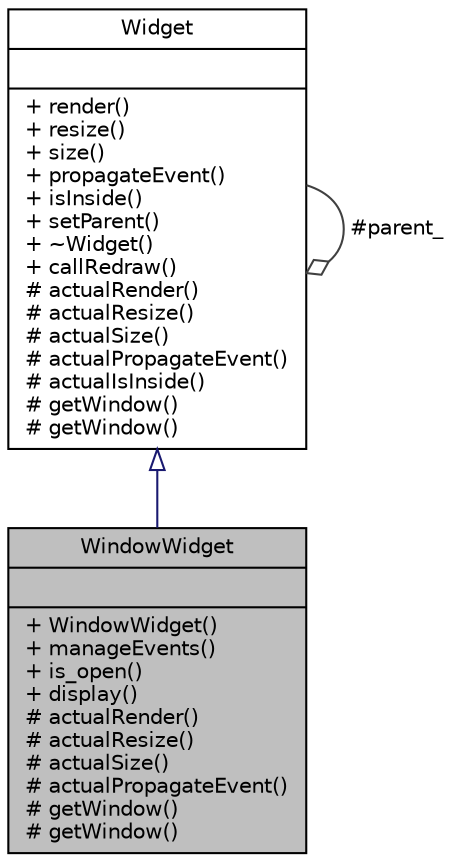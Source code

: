 digraph "WindowWidget"
{
 // INTERACTIVE_SVG=YES
  edge [fontname="Helvetica",fontsize="10",labelfontname="Helvetica",labelfontsize="10"];
  node [fontname="Helvetica",fontsize="10",shape=record];
  Node2 [label="{WindowWidget\n||+ WindowWidget()\l+ manageEvents()\l+ is_open()\l+ display()\l# actualRender()\l# actualResize()\l# actualSize()\l# actualPropagateEvent()\l# getWindow()\l# getWindow()\l}",height=0.2,width=0.4,color="black", fillcolor="grey75", style="filled", fontcolor="black"];
  Node3 -> Node2 [dir="back",color="midnightblue",fontsize="10",style="solid",arrowtail="onormal",fontname="Helvetica"];
  Node3 [label="{Widget\n||+ render()\l+ resize()\l+ size()\l+ propagateEvent()\l+ isInside()\l+ setParent()\l+ ~Widget()\l+ callRedraw()\l# actualRender()\l# actualResize()\l# actualSize()\l# actualPropagateEvent()\l# actualIsInside()\l# getWindow()\l# getWindow()\l}",height=0.2,width=0.4,color="black", fillcolor="white", style="filled",URL="$class_widget.html",tooltip="API permettant la création d&#39;une interface graphique. "];
  Node3 -> Node3 [color="grey25",fontsize="10",style="solid",label=" #parent_" ,arrowhead="odiamond",fontname="Helvetica"];
}
